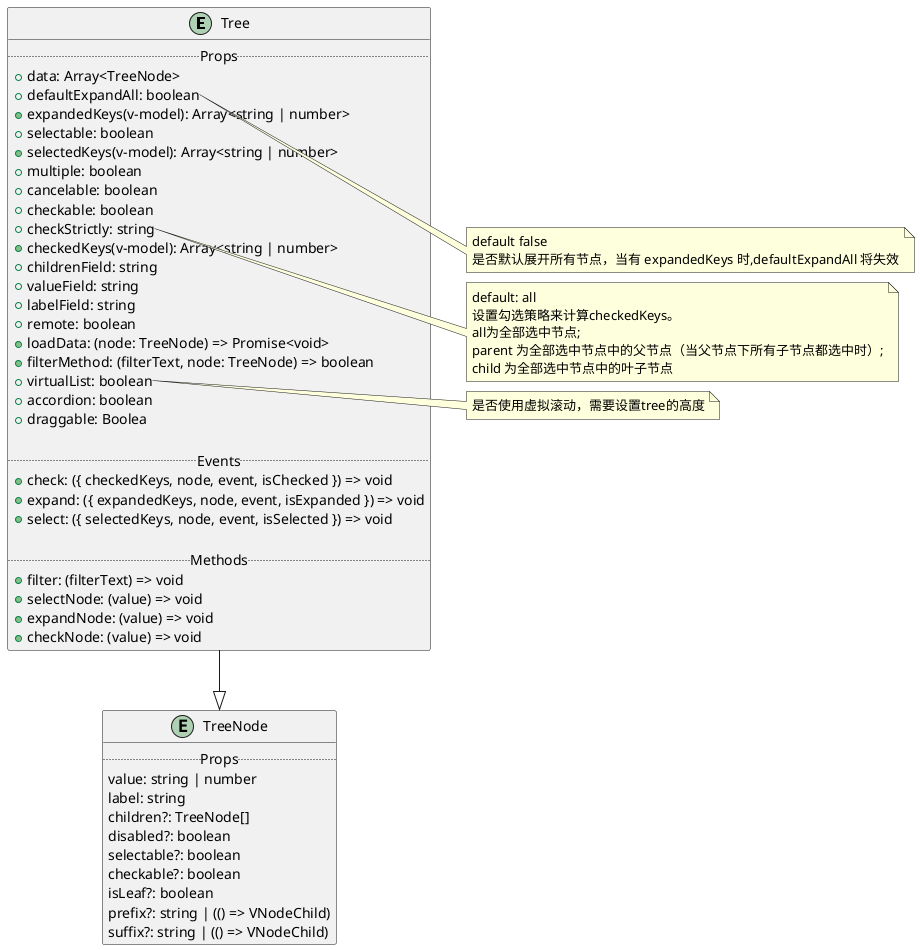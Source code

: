 @startuml
entity Tree{
  .. Props ..
  + data: Array<TreeNode>
  + defaultExpandAll: boolean
  + expandedKeys(v-model): Array<string | number>
  + selectable: boolean
  + selectedKeys(v-model): Array<string | number> 
  + multiple: boolean
  + cancelable: boolean 
  + checkable: boolean 
  + checkStrictly: string 
  + checkedKeys(v-model): Array<string | number> 
  + childrenField: string 
  + valueField: string 
  + labelField: string 
  + remote: boolean 
  + loadData: (node: TreeNode) => Promise<void>
  + filterMethod: (filterText, node: TreeNode) => boolean  
  + virtualList: boolean 
  + accordion: boolean 
  + draggable: Boolea 

  .. Events ..
  + check: ({ checkedKeys, node, event, isChecked }) => void
  + expand: ({ expandedKeys, node, event, isExpanded }) => void
  + select: ({ selectedKeys, node, event, isSelected }) => void

  .. Methods ..
  + filter: (filterText) => void
  + selectNode: (value) => void
  + expandNode: (value) => void
  + checkNode: (value) => void
}

note right of Tree::defaultExpandAll
default false
是否默认展开所有节点，当有 expandedKeys 时,defaultExpandAll 将失效
end note

note right of Tree::checkStrictly
default: all
设置勾选策略来计算checkedKeys。
all为全部选中节点;
parent 为全部选中节点中的父节点（当父节点下所有子节点都选中时）;
child 为全部选中节点中的叶子节点
end note

note right of Tree::virtualList
是否使用虚拟滚动，需要设置tree的高度
end note

entity TreeNode{
  .. Props ..
  value: string | number
  label: string
  children?: TreeNode[]
  disabled?: boolean
  selectable?: boolean
  checkable?: boolean
  isLeaf?: boolean
  prefix?: string | (() => VNodeChild)
  suffix?: string | (() => VNodeChild)
}
Tree --|> TreeNode
@enduml
